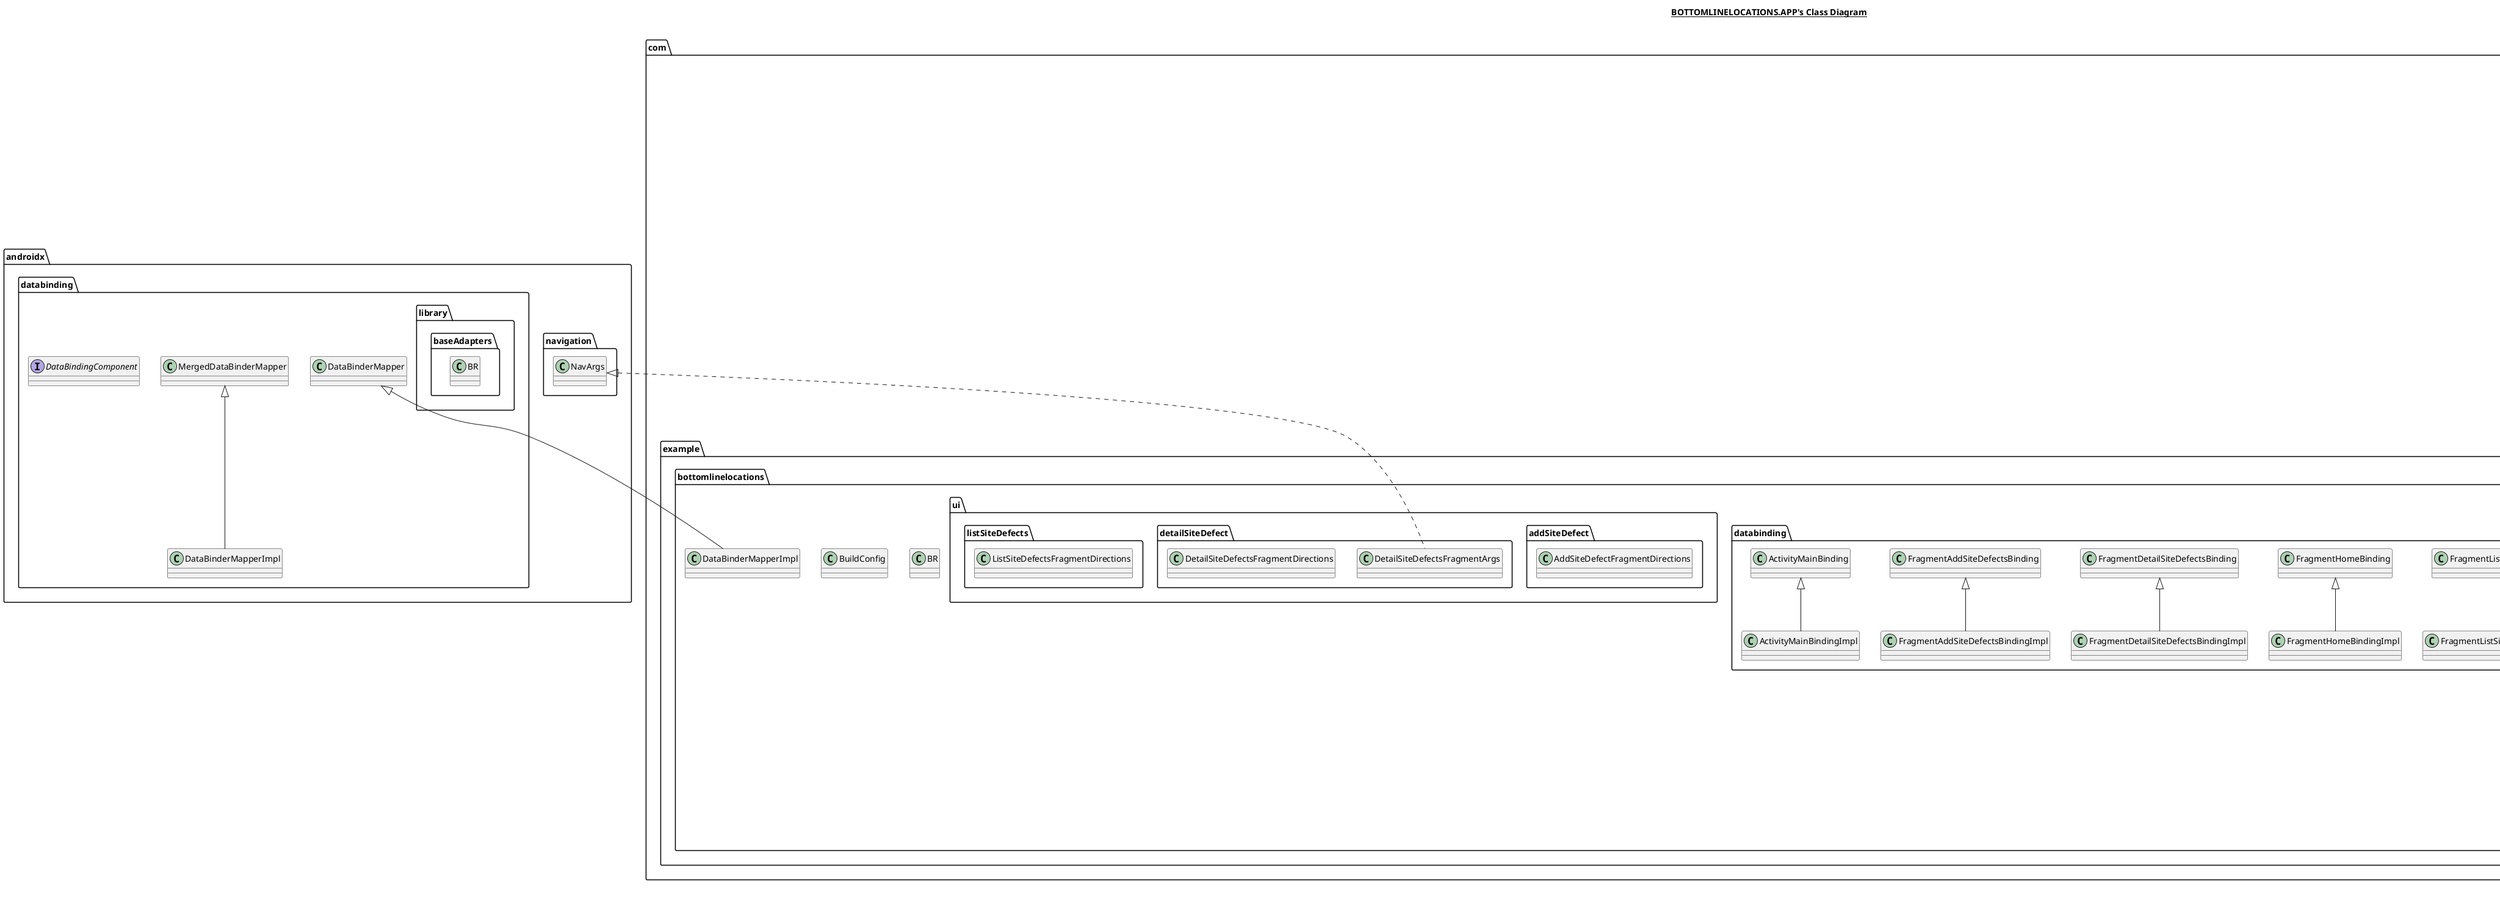 @startuml

title __BOTTOMLINELOCATIONS.APP's Class Diagram__\n

  namespace androidx.databinding {
    class androidx.databinding.DataBinderMapperImpl {
    }
  }
  

  namespace androidx.databinding {
    interface androidx.databinding.DataBindingComponent {
    }
  }
  

  namespace androidx.databinding {
    namespace library.baseAdapters {
      class androidx.databinding.library.baseAdapters.BR {
      }
    }
  }
  

  namespace com.bumptech.glide {
    class com.bumptech.glide.GeneratedAppGlideModuleImpl {
    }
  }
  

  namespace com.bumptech.glide {
    class com.bumptech.glide.GeneratedRequestManagerFactory {
    }
  }
  

  namespace com.example.bottomlinelocations {
    namespace API {
      class com.example.bottomlinelocations.API.GlideApp {
      }
    }
  }
  

  namespace com.example.bottomlinelocations {
    namespace API {
      class com.example.bottomlinelocations.API.GlideOptions {
      }
    }
  }
  

  namespace com.example.bottomlinelocations {
    namespace API {
      class com.example.bottomlinelocations.API.GlideRequest {
      }
    }
  }
  

  namespace com.example.bottomlinelocations {
    namespace API {
      class com.example.bottomlinelocations.API.GlideRequests {
      }
    }
  }
  

  namespace com.example.bottomlinelocations {
    class com.example.bottomlinelocations.BR {
    }
  }
  

  namespace com.example.bottomlinelocations {
    class com.example.bottomlinelocations.BuildConfig {
    }
  }
  

  namespace com.example.bottomlinelocations {
    class com.example.bottomlinelocations.DataBinderMapperImpl {
    }
  }
  

  namespace com.example.bottomlinelocations {
    namespace data {
      class com.example.bottomlinelocations.data.SettingsDAO_Impl {
      }
    }
  }
  

  namespace com.example.bottomlinelocations {
    namespace data {
      namespace ase {
        class com.example.bottomlinelocations.database.MyRoomDatabase_Impl {
        }
      }
    }
  }
  

  namespace com.example.bottomlinelocations {
    namespace data {
      namespace inding {
        class com.example.bottomlinelocations.databinding.ActivityMainBindingImpl {
        }
      }
    }
  }
  

  namespace com.example.bottomlinelocations {
    namespace data {
      namespace inding {
        class com.example.bottomlinelocations.databinding.FragmentAddSiteDefectsBindingImpl {
        }
      }
    }
  }
  

  namespace com.example.bottomlinelocations {
    namespace data {
      namespace inding {
        class com.example.bottomlinelocations.databinding.FragmentDetailSiteDefectsBindingImpl {
        }
      }
    }
  }
  

  namespace com.example.bottomlinelocations {
    namespace data {
      namespace inding {
        class com.example.bottomlinelocations.databinding.FragmentHomeBindingImpl {
        }
      }
    }
  }
  

  namespace com.example.bottomlinelocations {
    namespace data {
      namespace inding {
        class com.example.bottomlinelocations.databinding.FragmentListSiteDefectsBindingImpl {
        }
      }
    }
  }
  

  namespace com.example.bottomlinelocations {
    namespace data {
      namespace inding {
        class com.example.bottomlinelocations.databinding.ViewSiteDefectsItemBindingImpl {
        }
      }
    }
  }
  

  namespace com.example.bottomlinelocations {
    namespace ui.addSiteDefect {
      class com.example.bottomlinelocations.ui.addSiteDefect.AddSiteDefectFragmentDirections {
      }
    }
  }
  

  namespace com.example.bottomlinelocations {
    namespace ui.detailSiteDefect {
      class com.example.bottomlinelocations.ui.detailSiteDefect.DetailSiteDefectsFragmentArgs {
      }
    }
  }
  

  namespace com.example.bottomlinelocations {
    namespace ui.detailSiteDefect {
      class com.example.bottomlinelocations.ui.detailSiteDefect.DetailSiteDefectsFragmentDirections {
      }
    }
  }
  

  namespace com.example.bottomlinelocations {
    namespace ui.listSiteDefects {
      class com.example.bottomlinelocations.ui.listSiteDefects.ListSiteDefectsFragmentDirections {
      }
    }
  }
  

  androidx.databinding.DataBinderMapperImpl -up-|> androidx.databinding.MergedDataBinderMapper
  com.bumptech.glide.GeneratedAppGlideModuleImpl -up-|> com.bumptech.glide.GeneratedAppGlideModule
  com.bumptech.glide.GeneratedAppGlideModuleImpl o-- com.example.bottomlinelocations.API.AppGlide : appGlideModule
  com.bumptech.glide.GeneratedRequestManagerFactory .up.|> com.bumptech.glide.manager.RequestManagerRetriever.RequestManagerFactory
  com.example.bottomlinelocations.API.GlideOptions .up.|> java.lang.Cloneable
  com.example.bottomlinelocations.API.GlideOptions -up-|> com.bumptech.glide.request.RequestOptions
  com.example.bottomlinelocations.API.GlideRequest .up.|> java.lang.Cloneable
  com.example.bottomlinelocations.API.GlideRequest -up-|> com.bumptech.glide.RequestBuilder
  com.example.bottomlinelocations.API.GlideRequests -up-|> com.bumptech.glide.RequestManager
  com.example.bottomlinelocations.DataBinderMapperImpl -up-|> androidx.databinding.DataBinderMapper
  com.example.bottomlinelocations.data.SettingsDAO_Impl .up.|> com.example.bottomlinelocations.data.SettingsDAO
  com.example.bottomlinelocations.database.MyRoomDatabase_Impl -up-|> com.example.bottomlinelocations.database.MyRoomDatabase
  com.example.bottomlinelocations.database.MyRoomDatabase_Impl o-- com.example.bottomlinelocations.data.SettingsDAO : _settingsDAO
  com.example.bottomlinelocations.databinding.ActivityMainBindingImpl -up-|> com.example.bottomlinelocations.databinding.ActivityMainBinding
  com.example.bottomlinelocations.databinding.FragmentAddSiteDefectsBindingImpl -up-|> com.example.bottomlinelocations.databinding.FragmentAddSiteDefectsBinding
  com.example.bottomlinelocations.databinding.FragmentDetailSiteDefectsBindingImpl -up-|> com.example.bottomlinelocations.databinding.FragmentDetailSiteDefectsBinding
  com.example.bottomlinelocations.databinding.FragmentHomeBindingImpl -up-|> com.example.bottomlinelocations.databinding.FragmentHomeBinding
  com.example.bottomlinelocations.databinding.FragmentListSiteDefectsBindingImpl -up-|> com.example.bottomlinelocations.databinding.FragmentListSiteDefectsBinding
  com.example.bottomlinelocations.databinding.ViewSiteDefectsItemBindingImpl -up-|> com.example.bottomlinelocations.databinding.ViewSiteDefectsItemBinding
  com.example.bottomlinelocations.ui.detailSiteDefect.DetailSiteDefectsFragmentArgs .up.|> androidx.navigation.NavArgs


right footer


PlantUML diagram generated by SketchIt! (https://bitbucket.org/pmesmeur/sketch.it)
For more information about this tool, please contact philippe.mesmeur@gmail.com
endfooter

@enduml
